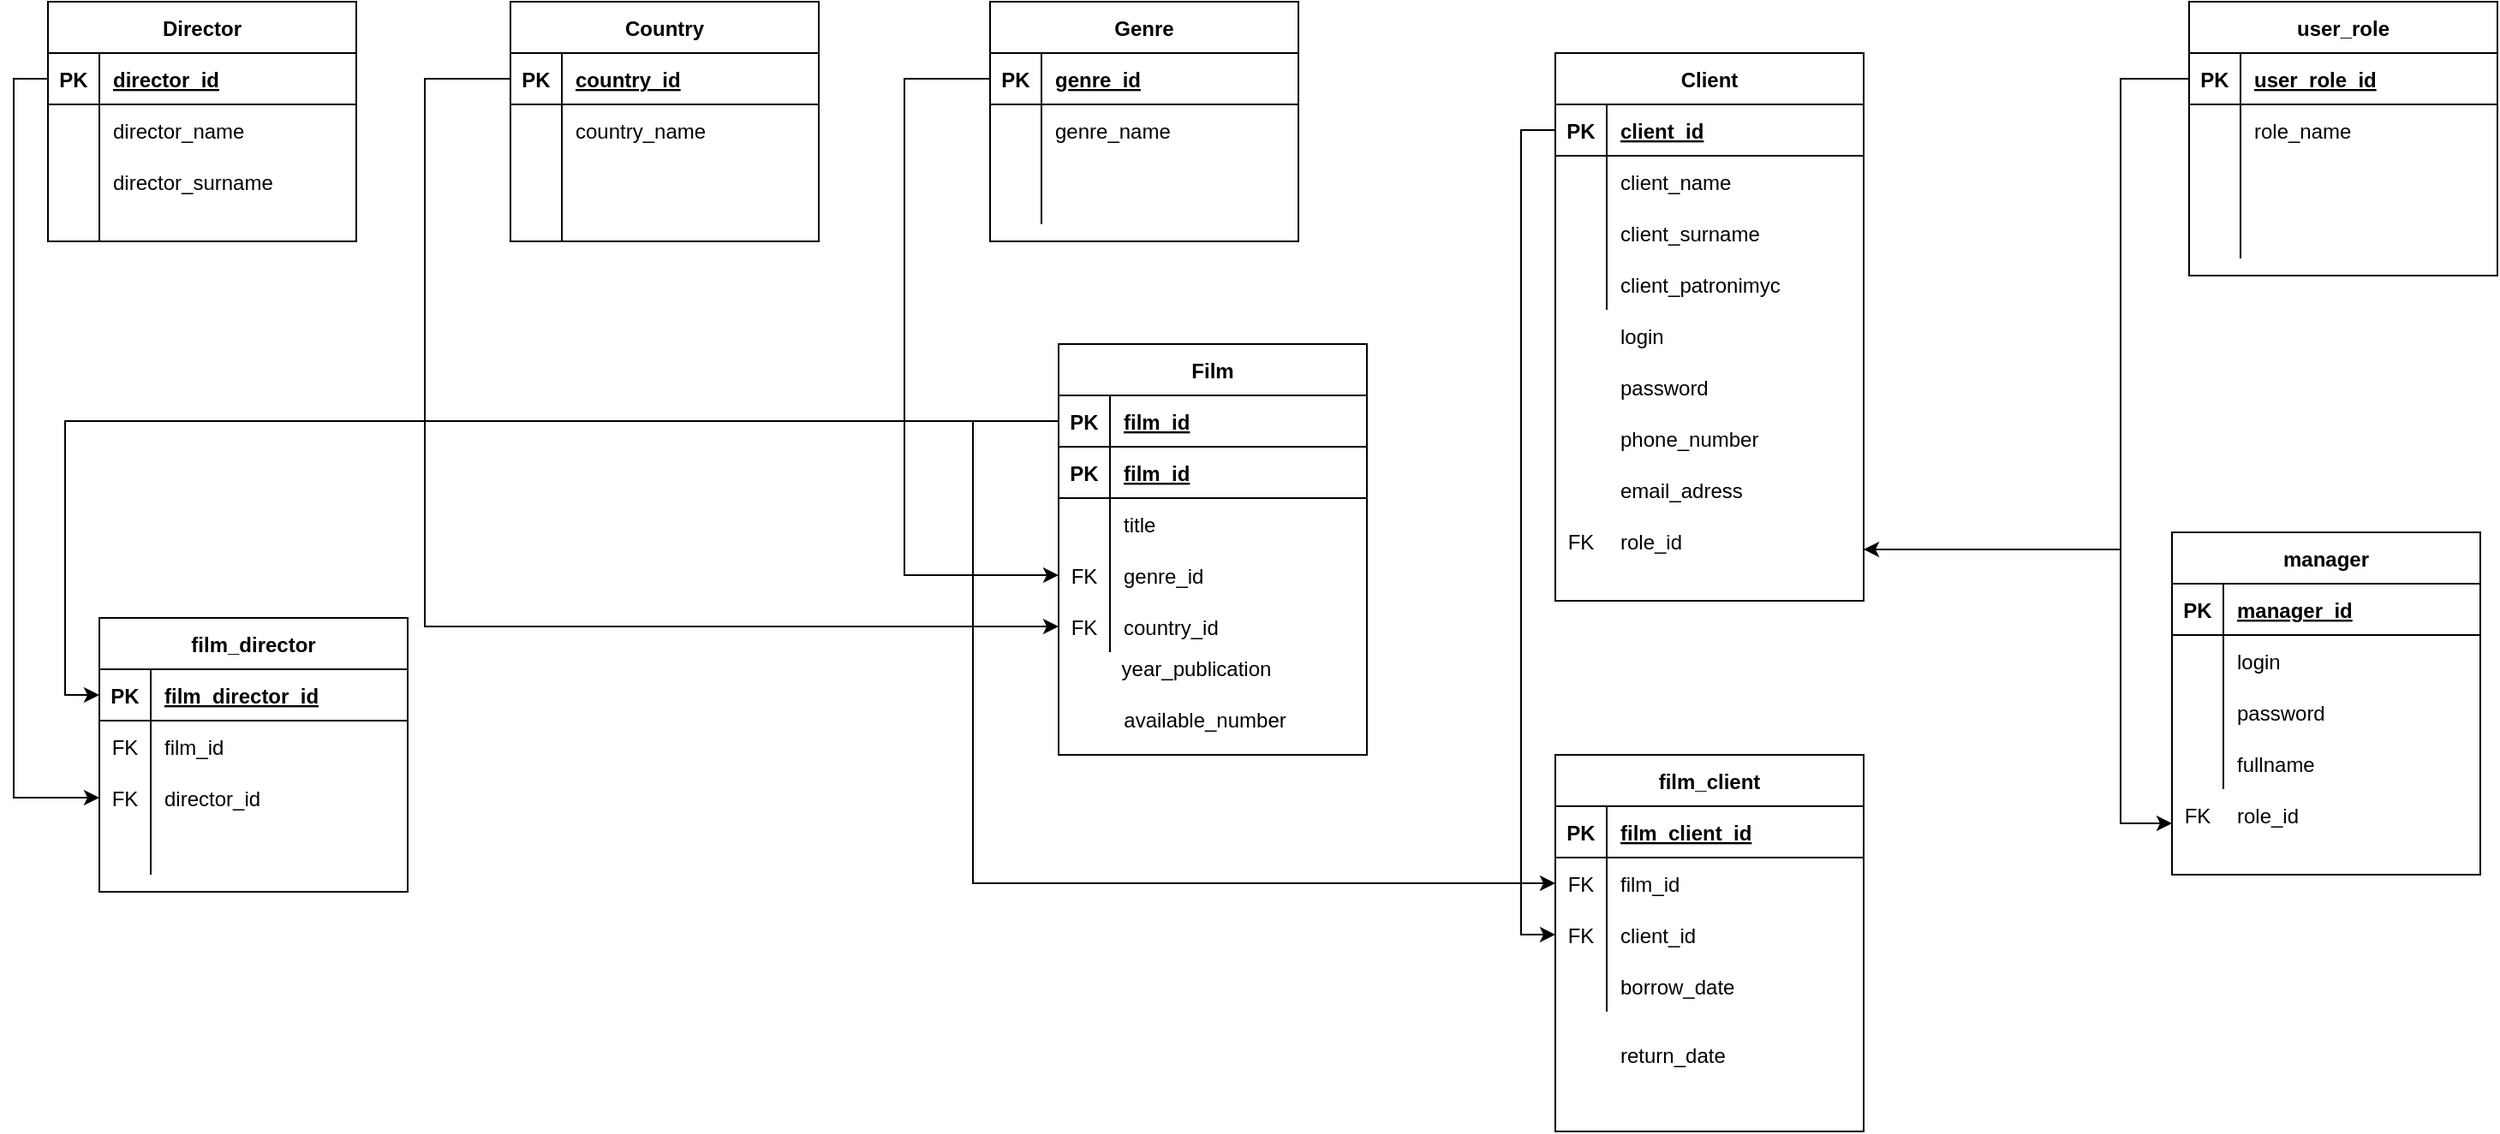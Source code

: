 <mxfile version="13.9.9" type="device"><diagram id="LqPPo90xM_ibcDOTQN4Y" name="Страница 1"><mxGraphModel dx="1483" dy="867" grid="1" gridSize="10" guides="1" tooltips="1" connect="1" arrows="1" fold="1" page="1" pageScale="1" pageWidth="827" pageHeight="1169" math="0" shadow="0"><root><mxCell id="0"/><mxCell id="1" parent="0"/><mxCell id="LAU0vcqtnev6waDTlTPv-1" value="Director" style="shape=table;startSize=30;container=1;collapsible=1;childLayout=tableLayout;fixedRows=1;rowLines=0;fontStyle=1;align=center;resizeLast=1;" parent="1" vertex="1"><mxGeometry x="40" y="40" width="180" height="140" as="geometry"/></mxCell><mxCell id="LAU0vcqtnev6waDTlTPv-2" value="" style="shape=partialRectangle;collapsible=0;dropTarget=0;pointerEvents=0;fillColor=none;top=0;left=0;bottom=1;right=0;points=[[0,0.5],[1,0.5]];portConstraint=eastwest;" parent="LAU0vcqtnev6waDTlTPv-1" vertex="1"><mxGeometry y="30" width="180" height="30" as="geometry"/></mxCell><mxCell id="LAU0vcqtnev6waDTlTPv-3" value="PK" style="shape=partialRectangle;connectable=0;fillColor=none;top=0;left=0;bottom=0;right=0;fontStyle=1;overflow=hidden;" parent="LAU0vcqtnev6waDTlTPv-2" vertex="1"><mxGeometry width="30" height="30" as="geometry"/></mxCell><mxCell id="LAU0vcqtnev6waDTlTPv-4" value="director_id" style="shape=partialRectangle;connectable=0;fillColor=none;top=0;left=0;bottom=0;right=0;align=left;spacingLeft=6;fontStyle=5;overflow=hidden;" parent="LAU0vcqtnev6waDTlTPv-2" vertex="1"><mxGeometry x="30" width="150" height="30" as="geometry"/></mxCell><mxCell id="LAU0vcqtnev6waDTlTPv-5" value="" style="shape=partialRectangle;collapsible=0;dropTarget=0;pointerEvents=0;fillColor=none;top=0;left=0;bottom=0;right=0;points=[[0,0.5],[1,0.5]];portConstraint=eastwest;" parent="LAU0vcqtnev6waDTlTPv-1" vertex="1"><mxGeometry y="60" width="180" height="30" as="geometry"/></mxCell><mxCell id="LAU0vcqtnev6waDTlTPv-6" value="" style="shape=partialRectangle;connectable=0;fillColor=none;top=0;left=0;bottom=0;right=0;editable=1;overflow=hidden;" parent="LAU0vcqtnev6waDTlTPv-5" vertex="1"><mxGeometry width="30" height="30" as="geometry"/></mxCell><mxCell id="LAU0vcqtnev6waDTlTPv-7" value="director_name" style="shape=partialRectangle;connectable=0;fillColor=none;top=0;left=0;bottom=0;right=0;align=left;spacingLeft=6;overflow=hidden;" parent="LAU0vcqtnev6waDTlTPv-5" vertex="1"><mxGeometry x="30" width="150" height="30" as="geometry"/></mxCell><mxCell id="LAU0vcqtnev6waDTlTPv-8" value="" style="shape=partialRectangle;collapsible=0;dropTarget=0;pointerEvents=0;fillColor=none;top=0;left=0;bottom=0;right=0;points=[[0,0.5],[1,0.5]];portConstraint=eastwest;" parent="LAU0vcqtnev6waDTlTPv-1" vertex="1"><mxGeometry y="90" width="180" height="30" as="geometry"/></mxCell><mxCell id="LAU0vcqtnev6waDTlTPv-9" value="" style="shape=partialRectangle;connectable=0;fillColor=none;top=0;left=0;bottom=0;right=0;editable=1;overflow=hidden;" parent="LAU0vcqtnev6waDTlTPv-8" vertex="1"><mxGeometry width="30" height="30" as="geometry"/></mxCell><mxCell id="LAU0vcqtnev6waDTlTPv-10" value="director_surname" style="shape=partialRectangle;connectable=0;fillColor=none;top=0;left=0;bottom=0;right=0;align=left;spacingLeft=6;overflow=hidden;" parent="LAU0vcqtnev6waDTlTPv-8" vertex="1"><mxGeometry x="30" width="150" height="30" as="geometry"/></mxCell><mxCell id="LAU0vcqtnev6waDTlTPv-11" value="" style="shape=partialRectangle;collapsible=0;dropTarget=0;pointerEvents=0;fillColor=none;top=0;left=0;bottom=0;right=0;points=[[0,0.5],[1,0.5]];portConstraint=eastwest;" parent="LAU0vcqtnev6waDTlTPv-1" vertex="1"><mxGeometry y="120" width="180" height="20" as="geometry"/></mxCell><mxCell id="LAU0vcqtnev6waDTlTPv-12" value="" style="shape=partialRectangle;connectable=0;fillColor=none;top=0;left=0;bottom=0;right=0;editable=1;overflow=hidden;" parent="LAU0vcqtnev6waDTlTPv-11" vertex="1"><mxGeometry width="30" height="20" as="geometry"/></mxCell><mxCell id="LAU0vcqtnev6waDTlTPv-13" value="" style="shape=partialRectangle;connectable=0;fillColor=none;top=0;left=0;bottom=0;right=0;align=left;spacingLeft=6;overflow=hidden;" parent="LAU0vcqtnev6waDTlTPv-11" vertex="1"><mxGeometry x="30" width="150" height="20" as="geometry"/></mxCell><mxCell id="LAU0vcqtnev6waDTlTPv-14" value="Country" style="shape=table;startSize=30;container=1;collapsible=1;childLayout=tableLayout;fixedRows=1;rowLines=0;fontStyle=1;align=center;resizeLast=1;" parent="1" vertex="1"><mxGeometry x="310" y="40" width="180" height="140" as="geometry"/></mxCell><mxCell id="LAU0vcqtnev6waDTlTPv-15" value="" style="shape=partialRectangle;collapsible=0;dropTarget=0;pointerEvents=0;fillColor=none;top=0;left=0;bottom=1;right=0;points=[[0,0.5],[1,0.5]];portConstraint=eastwest;" parent="LAU0vcqtnev6waDTlTPv-14" vertex="1"><mxGeometry y="30" width="180" height="30" as="geometry"/></mxCell><mxCell id="LAU0vcqtnev6waDTlTPv-16" value="PK" style="shape=partialRectangle;connectable=0;fillColor=none;top=0;left=0;bottom=0;right=0;fontStyle=1;overflow=hidden;" parent="LAU0vcqtnev6waDTlTPv-15" vertex="1"><mxGeometry width="30" height="30" as="geometry"/></mxCell><mxCell id="LAU0vcqtnev6waDTlTPv-17" value="country_id" style="shape=partialRectangle;connectable=0;fillColor=none;top=0;left=0;bottom=0;right=0;align=left;spacingLeft=6;fontStyle=5;overflow=hidden;" parent="LAU0vcqtnev6waDTlTPv-15" vertex="1"><mxGeometry x="30" width="150" height="30" as="geometry"/></mxCell><mxCell id="LAU0vcqtnev6waDTlTPv-18" value="" style="shape=partialRectangle;collapsible=0;dropTarget=0;pointerEvents=0;fillColor=none;top=0;left=0;bottom=0;right=0;points=[[0,0.5],[1,0.5]];portConstraint=eastwest;" parent="LAU0vcqtnev6waDTlTPv-14" vertex="1"><mxGeometry y="60" width="180" height="30" as="geometry"/></mxCell><mxCell id="LAU0vcqtnev6waDTlTPv-19" value="" style="shape=partialRectangle;connectable=0;fillColor=none;top=0;left=0;bottom=0;right=0;editable=1;overflow=hidden;" parent="LAU0vcqtnev6waDTlTPv-18" vertex="1"><mxGeometry width="30" height="30" as="geometry"/></mxCell><mxCell id="LAU0vcqtnev6waDTlTPv-20" value="country_name" style="shape=partialRectangle;connectable=0;fillColor=none;top=0;left=0;bottom=0;right=0;align=left;spacingLeft=6;overflow=hidden;" parent="LAU0vcqtnev6waDTlTPv-18" vertex="1"><mxGeometry x="30" width="150" height="30" as="geometry"/></mxCell><mxCell id="LAU0vcqtnev6waDTlTPv-21" value="" style="shape=partialRectangle;collapsible=0;dropTarget=0;pointerEvents=0;fillColor=none;top=0;left=0;bottom=0;right=0;points=[[0,0.5],[1,0.5]];portConstraint=eastwest;" parent="LAU0vcqtnev6waDTlTPv-14" vertex="1"><mxGeometry y="90" width="180" height="30" as="geometry"/></mxCell><mxCell id="LAU0vcqtnev6waDTlTPv-22" value="" style="shape=partialRectangle;connectable=0;fillColor=none;top=0;left=0;bottom=0;right=0;editable=1;overflow=hidden;" parent="LAU0vcqtnev6waDTlTPv-21" vertex="1"><mxGeometry width="30" height="30" as="geometry"/></mxCell><mxCell id="LAU0vcqtnev6waDTlTPv-23" value="" style="shape=partialRectangle;connectable=0;fillColor=none;top=0;left=0;bottom=0;right=0;align=left;spacingLeft=6;overflow=hidden;" parent="LAU0vcqtnev6waDTlTPv-21" vertex="1"><mxGeometry x="30" width="150" height="30" as="geometry"/></mxCell><mxCell id="LAU0vcqtnev6waDTlTPv-24" value="" style="shape=partialRectangle;collapsible=0;dropTarget=0;pointerEvents=0;fillColor=none;top=0;left=0;bottom=0;right=0;points=[[0,0.5],[1,0.5]];portConstraint=eastwest;" parent="LAU0vcqtnev6waDTlTPv-14" vertex="1"><mxGeometry y="120" width="180" height="20" as="geometry"/></mxCell><mxCell id="LAU0vcqtnev6waDTlTPv-25" value="" style="shape=partialRectangle;connectable=0;fillColor=none;top=0;left=0;bottom=0;right=0;editable=1;overflow=hidden;" parent="LAU0vcqtnev6waDTlTPv-24" vertex="1"><mxGeometry width="30" height="20" as="geometry"/></mxCell><mxCell id="LAU0vcqtnev6waDTlTPv-26" value="" style="shape=partialRectangle;connectable=0;fillColor=none;top=0;left=0;bottom=0;right=0;align=left;spacingLeft=6;overflow=hidden;" parent="LAU0vcqtnev6waDTlTPv-24" vertex="1"><mxGeometry x="30" width="150" height="20" as="geometry"/></mxCell><mxCell id="LAU0vcqtnev6waDTlTPv-27" value="Genre" style="shape=table;startSize=30;container=1;collapsible=1;childLayout=tableLayout;fixedRows=1;rowLines=0;fontStyle=1;align=center;resizeLast=1;" parent="1" vertex="1"><mxGeometry x="590" y="40" width="180" height="140" as="geometry"/></mxCell><mxCell id="LAU0vcqtnev6waDTlTPv-28" value="" style="shape=partialRectangle;collapsible=0;dropTarget=0;pointerEvents=0;fillColor=none;top=0;left=0;bottom=1;right=0;points=[[0,0.5],[1,0.5]];portConstraint=eastwest;" parent="LAU0vcqtnev6waDTlTPv-27" vertex="1"><mxGeometry y="30" width="180" height="30" as="geometry"/></mxCell><mxCell id="LAU0vcqtnev6waDTlTPv-29" value="PK" style="shape=partialRectangle;connectable=0;fillColor=none;top=0;left=0;bottom=0;right=0;fontStyle=1;overflow=hidden;" parent="LAU0vcqtnev6waDTlTPv-28" vertex="1"><mxGeometry width="30" height="30" as="geometry"/></mxCell><mxCell id="LAU0vcqtnev6waDTlTPv-30" value="genre_id" style="shape=partialRectangle;connectable=0;fillColor=none;top=0;left=0;bottom=0;right=0;align=left;spacingLeft=6;fontStyle=5;overflow=hidden;" parent="LAU0vcqtnev6waDTlTPv-28" vertex="1"><mxGeometry x="30" width="150" height="30" as="geometry"/></mxCell><mxCell id="LAU0vcqtnev6waDTlTPv-31" value="" style="shape=partialRectangle;collapsible=0;dropTarget=0;pointerEvents=0;fillColor=none;top=0;left=0;bottom=0;right=0;points=[[0,0.5],[1,0.5]];portConstraint=eastwest;" parent="LAU0vcqtnev6waDTlTPv-27" vertex="1"><mxGeometry y="60" width="180" height="30" as="geometry"/></mxCell><mxCell id="LAU0vcqtnev6waDTlTPv-32" value="" style="shape=partialRectangle;connectable=0;fillColor=none;top=0;left=0;bottom=0;right=0;editable=1;overflow=hidden;" parent="LAU0vcqtnev6waDTlTPv-31" vertex="1"><mxGeometry width="30" height="30" as="geometry"/></mxCell><mxCell id="LAU0vcqtnev6waDTlTPv-33" value="genre_name" style="shape=partialRectangle;connectable=0;fillColor=none;top=0;left=0;bottom=0;right=0;align=left;spacingLeft=6;overflow=hidden;" parent="LAU0vcqtnev6waDTlTPv-31" vertex="1"><mxGeometry x="30" width="150" height="30" as="geometry"/></mxCell><mxCell id="LAU0vcqtnev6waDTlTPv-34" value="" style="shape=partialRectangle;collapsible=0;dropTarget=0;pointerEvents=0;fillColor=none;top=0;left=0;bottom=0;right=0;points=[[0,0.5],[1,0.5]];portConstraint=eastwest;" parent="LAU0vcqtnev6waDTlTPv-27" vertex="1"><mxGeometry y="90" width="180" height="20" as="geometry"/></mxCell><mxCell id="LAU0vcqtnev6waDTlTPv-35" value="" style="shape=partialRectangle;connectable=0;fillColor=none;top=0;left=0;bottom=0;right=0;editable=1;overflow=hidden;" parent="LAU0vcqtnev6waDTlTPv-34" vertex="1"><mxGeometry width="30" height="20" as="geometry"/></mxCell><mxCell id="LAU0vcqtnev6waDTlTPv-36" value="" style="shape=partialRectangle;connectable=0;fillColor=none;top=0;left=0;bottom=0;right=0;align=left;spacingLeft=6;overflow=hidden;" parent="LAU0vcqtnev6waDTlTPv-34" vertex="1"><mxGeometry x="30" width="150" height="20" as="geometry"/></mxCell><mxCell id="LAU0vcqtnev6waDTlTPv-37" value="" style="shape=partialRectangle;collapsible=0;dropTarget=0;pointerEvents=0;fillColor=none;top=0;left=0;bottom=0;right=0;points=[[0,0.5],[1,0.5]];portConstraint=eastwest;" parent="LAU0vcqtnev6waDTlTPv-27" vertex="1"><mxGeometry y="110" width="180" height="20" as="geometry"/></mxCell><mxCell id="LAU0vcqtnev6waDTlTPv-38" value="" style="shape=partialRectangle;connectable=0;fillColor=none;top=0;left=0;bottom=0;right=0;editable=1;overflow=hidden;" parent="LAU0vcqtnev6waDTlTPv-37" vertex="1"><mxGeometry width="30" height="20" as="geometry"/></mxCell><mxCell id="LAU0vcqtnev6waDTlTPv-39" value="" style="shape=partialRectangle;connectable=0;fillColor=none;top=0;left=0;bottom=0;right=0;align=left;spacingLeft=6;overflow=hidden;" parent="LAU0vcqtnev6waDTlTPv-37" vertex="1"><mxGeometry x="30" width="150" height="20" as="geometry"/></mxCell><mxCell id="LAU0vcqtnev6waDTlTPv-41" value="Film" style="shape=table;startSize=30;container=1;collapsible=1;childLayout=tableLayout;fixedRows=1;rowLines=0;fontStyle=1;align=center;resizeLast=1;" parent="1" vertex="1"><mxGeometry x="630" y="240" width="180" height="240" as="geometry"/></mxCell><mxCell id="LAU0vcqtnev6waDTlTPv-42" value="" style="shape=partialRectangle;collapsible=0;dropTarget=0;pointerEvents=0;fillColor=none;top=0;left=0;bottom=1;right=0;points=[[0,0.5],[1,0.5]];portConstraint=eastwest;" parent="LAU0vcqtnev6waDTlTPv-41" vertex="1"><mxGeometry y="30" width="180" height="30" as="geometry"/></mxCell><mxCell id="LAU0vcqtnev6waDTlTPv-43" value="PK" style="shape=partialRectangle;connectable=0;fillColor=none;top=0;left=0;bottom=0;right=0;fontStyle=1;overflow=hidden;" parent="LAU0vcqtnev6waDTlTPv-42" vertex="1"><mxGeometry width="30" height="30" as="geometry"/></mxCell><mxCell id="LAU0vcqtnev6waDTlTPv-44" value="film_id" style="shape=partialRectangle;connectable=0;fillColor=none;top=0;left=0;bottom=0;right=0;align=left;spacingLeft=6;fontStyle=5;overflow=hidden;" parent="LAU0vcqtnev6waDTlTPv-42" vertex="1"><mxGeometry x="30" width="150" height="30" as="geometry"/></mxCell><mxCell id="LAU0vcqtnev6waDTlTPv-58" value="" style="shape=partialRectangle;collapsible=0;dropTarget=0;pointerEvents=0;fillColor=none;top=0;left=0;bottom=1;right=0;points=[[0,0.5],[1,0.5]];portConstraint=eastwest;" parent="LAU0vcqtnev6waDTlTPv-41" vertex="1"><mxGeometry y="60" width="180" height="30" as="geometry"/></mxCell><mxCell id="LAU0vcqtnev6waDTlTPv-59" value="PK" style="shape=partialRectangle;connectable=0;fillColor=none;top=0;left=0;bottom=0;right=0;fontStyle=1;overflow=hidden;" parent="LAU0vcqtnev6waDTlTPv-58" vertex="1"><mxGeometry width="30" height="30" as="geometry"/></mxCell><mxCell id="LAU0vcqtnev6waDTlTPv-60" value="film_id" style="shape=partialRectangle;connectable=0;fillColor=none;top=0;left=0;bottom=0;right=0;align=left;spacingLeft=6;fontStyle=5;overflow=hidden;" parent="LAU0vcqtnev6waDTlTPv-58" vertex="1"><mxGeometry x="30" width="150" height="30" as="geometry"/></mxCell><mxCell id="LAU0vcqtnev6waDTlTPv-45" value="" style="shape=partialRectangle;collapsible=0;dropTarget=0;pointerEvents=0;fillColor=none;top=0;left=0;bottom=0;right=0;points=[[0,0.5],[1,0.5]];portConstraint=eastwest;" parent="LAU0vcqtnev6waDTlTPv-41" vertex="1"><mxGeometry y="90" width="180" height="30" as="geometry"/></mxCell><mxCell id="LAU0vcqtnev6waDTlTPv-46" value="" style="shape=partialRectangle;connectable=0;fillColor=none;top=0;left=0;bottom=0;right=0;editable=1;overflow=hidden;" parent="LAU0vcqtnev6waDTlTPv-45" vertex="1"><mxGeometry width="30" height="30" as="geometry"/></mxCell><mxCell id="LAU0vcqtnev6waDTlTPv-47" value="title" style="shape=partialRectangle;connectable=0;fillColor=none;top=0;left=0;bottom=0;right=0;align=left;spacingLeft=6;overflow=hidden;" parent="LAU0vcqtnev6waDTlTPv-45" vertex="1"><mxGeometry x="30" width="150" height="30" as="geometry"/></mxCell><mxCell id="LAU0vcqtnev6waDTlTPv-48" value="" style="shape=partialRectangle;collapsible=0;dropTarget=0;pointerEvents=0;fillColor=none;top=0;left=0;bottom=0;right=0;points=[[0,0.5],[1,0.5]];portConstraint=eastwest;" parent="LAU0vcqtnev6waDTlTPv-41" vertex="1"><mxGeometry y="120" width="180" height="30" as="geometry"/></mxCell><mxCell id="LAU0vcqtnev6waDTlTPv-49" value="FK" style="shape=partialRectangle;connectable=0;fillColor=none;top=0;left=0;bottom=0;right=0;editable=1;overflow=hidden;" parent="LAU0vcqtnev6waDTlTPv-48" vertex="1"><mxGeometry width="30" height="30" as="geometry"/></mxCell><mxCell id="LAU0vcqtnev6waDTlTPv-50" value="genre_id" style="shape=partialRectangle;connectable=0;fillColor=none;top=0;left=0;bottom=0;right=0;align=left;spacingLeft=6;overflow=hidden;" parent="LAU0vcqtnev6waDTlTPv-48" vertex="1"><mxGeometry x="30" width="150" height="30" as="geometry"/></mxCell><mxCell id="LAU0vcqtnev6waDTlTPv-51" value="" style="shape=partialRectangle;collapsible=0;dropTarget=0;pointerEvents=0;fillColor=none;top=0;left=0;bottom=0;right=0;points=[[0,0.5],[1,0.5]];portConstraint=eastwest;" parent="LAU0vcqtnev6waDTlTPv-41" vertex="1"><mxGeometry y="150" width="180" height="30" as="geometry"/></mxCell><mxCell id="LAU0vcqtnev6waDTlTPv-52" value="FK" style="shape=partialRectangle;connectable=0;fillColor=none;top=0;left=0;bottom=0;right=0;editable=1;overflow=hidden;" parent="LAU0vcqtnev6waDTlTPv-51" vertex="1"><mxGeometry width="30" height="30" as="geometry"/></mxCell><mxCell id="LAU0vcqtnev6waDTlTPv-53" value="country_id" style="shape=partialRectangle;connectable=0;fillColor=none;top=0;left=0;bottom=0;right=0;align=left;spacingLeft=6;overflow=hidden;" parent="LAU0vcqtnev6waDTlTPv-51" vertex="1"><mxGeometry x="30" width="150" height="30" as="geometry"/></mxCell><mxCell id="LAU0vcqtnev6waDTlTPv-54" value="year_publication" style="text;html=1;align=center;verticalAlign=middle;resizable=0;points=[];autosize=1;" parent="1" vertex="1"><mxGeometry x="660" y="420" width="100" height="20" as="geometry"/></mxCell><mxCell id="LAU0vcqtnev6waDTlTPv-55" value="available_number" style="text;html=1;align=center;verticalAlign=middle;resizable=0;points=[];autosize=1;" parent="1" vertex="1"><mxGeometry x="660" y="450" width="110" height="20" as="geometry"/></mxCell><mxCell id="LAU0vcqtnev6waDTlTPv-56" style="edgeStyle=orthogonalEdgeStyle;rounded=0;orthogonalLoop=1;jettySize=auto;html=1;entryX=0;entryY=0.5;entryDx=0;entryDy=0;exitX=0;exitY=0.5;exitDx=0;exitDy=0;" parent="1" source="LAU0vcqtnev6waDTlTPv-15" target="LAU0vcqtnev6waDTlTPv-51" edge="1"><mxGeometry relative="1" as="geometry"><Array as="points"><mxPoint x="260" y="85"/><mxPoint x="260" y="405"/></Array></mxGeometry></mxCell><mxCell id="LAU0vcqtnev6waDTlTPv-57" style="edgeStyle=orthogonalEdgeStyle;rounded=0;orthogonalLoop=1;jettySize=auto;html=1;entryX=0;entryY=0.5;entryDx=0;entryDy=0;" parent="1" source="LAU0vcqtnev6waDTlTPv-28" target="LAU0vcqtnev6waDTlTPv-48" edge="1"><mxGeometry relative="1" as="geometry"><Array as="points"><mxPoint x="540" y="85"/><mxPoint x="540" y="375"/></Array></mxGeometry></mxCell><mxCell id="LAU0vcqtnev6waDTlTPv-61" value="film_director" style="shape=table;startSize=30;container=1;collapsible=1;childLayout=tableLayout;fixedRows=1;rowLines=0;fontStyle=1;align=center;resizeLast=1;" parent="1" vertex="1"><mxGeometry x="70" y="400" width="180" height="160" as="geometry"/></mxCell><mxCell id="LAU0vcqtnev6waDTlTPv-62" value="" style="shape=partialRectangle;collapsible=0;dropTarget=0;pointerEvents=0;fillColor=none;top=0;left=0;bottom=1;right=0;points=[[0,0.5],[1,0.5]];portConstraint=eastwest;" parent="LAU0vcqtnev6waDTlTPv-61" vertex="1"><mxGeometry y="30" width="180" height="30" as="geometry"/></mxCell><mxCell id="LAU0vcqtnev6waDTlTPv-63" value="PK" style="shape=partialRectangle;connectable=0;fillColor=none;top=0;left=0;bottom=0;right=0;fontStyle=1;overflow=hidden;" parent="LAU0vcqtnev6waDTlTPv-62" vertex="1"><mxGeometry width="30" height="30" as="geometry"/></mxCell><mxCell id="LAU0vcqtnev6waDTlTPv-64" value="film_director_id" style="shape=partialRectangle;connectable=0;fillColor=none;top=0;left=0;bottom=0;right=0;align=left;spacingLeft=6;fontStyle=5;overflow=hidden;" parent="LAU0vcqtnev6waDTlTPv-62" vertex="1"><mxGeometry x="30" width="150" height="30" as="geometry"/></mxCell><mxCell id="LAU0vcqtnev6waDTlTPv-65" value="" style="shape=partialRectangle;collapsible=0;dropTarget=0;pointerEvents=0;fillColor=none;top=0;left=0;bottom=0;right=0;points=[[0,0.5],[1,0.5]];portConstraint=eastwest;" parent="LAU0vcqtnev6waDTlTPv-61" vertex="1"><mxGeometry y="60" width="180" height="30" as="geometry"/></mxCell><mxCell id="LAU0vcqtnev6waDTlTPv-66" value="FK" style="shape=partialRectangle;connectable=0;fillColor=none;top=0;left=0;bottom=0;right=0;editable=1;overflow=hidden;" parent="LAU0vcqtnev6waDTlTPv-65" vertex="1"><mxGeometry width="30" height="30" as="geometry"/></mxCell><mxCell id="LAU0vcqtnev6waDTlTPv-67" value="film_id" style="shape=partialRectangle;connectable=0;fillColor=none;top=0;left=0;bottom=0;right=0;align=left;spacingLeft=6;overflow=hidden;" parent="LAU0vcqtnev6waDTlTPv-65" vertex="1"><mxGeometry x="30" width="150" height="30" as="geometry"/></mxCell><mxCell id="LAU0vcqtnev6waDTlTPv-68" value="" style="shape=partialRectangle;collapsible=0;dropTarget=0;pointerEvents=0;fillColor=none;top=0;left=0;bottom=0;right=0;points=[[0,0.5],[1,0.5]];portConstraint=eastwest;" parent="LAU0vcqtnev6waDTlTPv-61" vertex="1"><mxGeometry y="90" width="180" height="30" as="geometry"/></mxCell><mxCell id="LAU0vcqtnev6waDTlTPv-69" value="FK" style="shape=partialRectangle;connectable=0;fillColor=none;top=0;left=0;bottom=0;right=0;editable=1;overflow=hidden;" parent="LAU0vcqtnev6waDTlTPv-68" vertex="1"><mxGeometry width="30" height="30" as="geometry"/></mxCell><mxCell id="LAU0vcqtnev6waDTlTPv-70" value="director_id" style="shape=partialRectangle;connectable=0;fillColor=none;top=0;left=0;bottom=0;right=0;align=left;spacingLeft=6;overflow=hidden;" parent="LAU0vcqtnev6waDTlTPv-68" vertex="1"><mxGeometry x="30" width="150" height="30" as="geometry"/></mxCell><mxCell id="LAU0vcqtnev6waDTlTPv-71" value="" style="shape=partialRectangle;collapsible=0;dropTarget=0;pointerEvents=0;fillColor=none;top=0;left=0;bottom=0;right=0;points=[[0,0.5],[1,0.5]];portConstraint=eastwest;" parent="LAU0vcqtnev6waDTlTPv-61" vertex="1"><mxGeometry y="120" width="180" height="30" as="geometry"/></mxCell><mxCell id="LAU0vcqtnev6waDTlTPv-72" value="" style="shape=partialRectangle;connectable=0;fillColor=none;top=0;left=0;bottom=0;right=0;editable=1;overflow=hidden;" parent="LAU0vcqtnev6waDTlTPv-71" vertex="1"><mxGeometry width="30" height="30" as="geometry"/></mxCell><mxCell id="LAU0vcqtnev6waDTlTPv-73" value="" style="shape=partialRectangle;connectable=0;fillColor=none;top=0;left=0;bottom=0;right=0;align=left;spacingLeft=6;overflow=hidden;" parent="LAU0vcqtnev6waDTlTPv-71" vertex="1"><mxGeometry x="30" width="150" height="30" as="geometry"/></mxCell><mxCell id="LAU0vcqtnev6waDTlTPv-74" style="edgeStyle=orthogonalEdgeStyle;rounded=0;orthogonalLoop=1;jettySize=auto;html=1;entryX=0;entryY=0.5;entryDx=0;entryDy=0;" parent="1" source="LAU0vcqtnev6waDTlTPv-2" target="LAU0vcqtnev6waDTlTPv-68" edge="1"><mxGeometry relative="1" as="geometry"><mxPoint x="40" y="500" as="targetPoint"/><Array as="points"><mxPoint x="20" y="85"/><mxPoint x="20" y="505"/></Array></mxGeometry></mxCell><mxCell id="LAU0vcqtnev6waDTlTPv-75" style="edgeStyle=orthogonalEdgeStyle;rounded=0;orthogonalLoop=1;jettySize=auto;html=1;entryX=0;entryY=0.5;entryDx=0;entryDy=0;" parent="1" source="LAU0vcqtnev6waDTlTPv-42" target="LAU0vcqtnev6waDTlTPv-62" edge="1"><mxGeometry relative="1" as="geometry"/></mxCell><mxCell id="LAU0vcqtnev6waDTlTPv-76" value="Client" style="shape=table;startSize=30;container=1;collapsible=1;childLayout=tableLayout;fixedRows=1;rowLines=0;fontStyle=1;align=center;resizeLast=1;" parent="1" vertex="1"><mxGeometry x="920" y="70" width="180" height="320" as="geometry"/></mxCell><mxCell id="LAU0vcqtnev6waDTlTPv-77" value="" style="shape=partialRectangle;collapsible=0;dropTarget=0;pointerEvents=0;fillColor=none;top=0;left=0;bottom=1;right=0;points=[[0,0.5],[1,0.5]];portConstraint=eastwest;" parent="LAU0vcqtnev6waDTlTPv-76" vertex="1"><mxGeometry y="30" width="180" height="30" as="geometry"/></mxCell><mxCell id="LAU0vcqtnev6waDTlTPv-78" value="PK" style="shape=partialRectangle;connectable=0;fillColor=none;top=0;left=0;bottom=0;right=0;fontStyle=1;overflow=hidden;" parent="LAU0vcqtnev6waDTlTPv-77" vertex="1"><mxGeometry width="30" height="30" as="geometry"/></mxCell><mxCell id="LAU0vcqtnev6waDTlTPv-79" value="client_id" style="shape=partialRectangle;connectable=0;fillColor=none;top=0;left=0;bottom=0;right=0;align=left;spacingLeft=6;fontStyle=5;overflow=hidden;" parent="LAU0vcqtnev6waDTlTPv-77" vertex="1"><mxGeometry x="30" width="150" height="30" as="geometry"/></mxCell><mxCell id="LAU0vcqtnev6waDTlTPv-80" value="" style="shape=partialRectangle;collapsible=0;dropTarget=0;pointerEvents=0;fillColor=none;top=0;left=0;bottom=0;right=0;points=[[0,0.5],[1,0.5]];portConstraint=eastwest;" parent="LAU0vcqtnev6waDTlTPv-76" vertex="1"><mxGeometry y="60" width="180" height="30" as="geometry"/></mxCell><mxCell id="LAU0vcqtnev6waDTlTPv-81" value="" style="shape=partialRectangle;connectable=0;fillColor=none;top=0;left=0;bottom=0;right=0;editable=1;overflow=hidden;" parent="LAU0vcqtnev6waDTlTPv-80" vertex="1"><mxGeometry width="30" height="30" as="geometry"/></mxCell><mxCell id="LAU0vcqtnev6waDTlTPv-82" value="client_name" style="shape=partialRectangle;connectable=0;fillColor=none;top=0;left=0;bottom=0;right=0;align=left;spacingLeft=6;overflow=hidden;" parent="LAU0vcqtnev6waDTlTPv-80" vertex="1"><mxGeometry x="30" width="150" height="30" as="geometry"/></mxCell><mxCell id="LAU0vcqtnev6waDTlTPv-83" value="" style="shape=partialRectangle;collapsible=0;dropTarget=0;pointerEvents=0;fillColor=none;top=0;left=0;bottom=0;right=0;points=[[0,0.5],[1,0.5]];portConstraint=eastwest;" parent="LAU0vcqtnev6waDTlTPv-76" vertex="1"><mxGeometry y="90" width="180" height="30" as="geometry"/></mxCell><mxCell id="LAU0vcqtnev6waDTlTPv-84" value="" style="shape=partialRectangle;connectable=0;fillColor=none;top=0;left=0;bottom=0;right=0;editable=1;overflow=hidden;" parent="LAU0vcqtnev6waDTlTPv-83" vertex="1"><mxGeometry width="30" height="30" as="geometry"/></mxCell><mxCell id="LAU0vcqtnev6waDTlTPv-85" value="client_surname" style="shape=partialRectangle;connectable=0;fillColor=none;top=0;left=0;bottom=0;right=0;align=left;spacingLeft=6;overflow=hidden;" parent="LAU0vcqtnev6waDTlTPv-83" vertex="1"><mxGeometry x="30" width="150" height="30" as="geometry"/></mxCell><mxCell id="LAU0vcqtnev6waDTlTPv-86" value="" style="shape=partialRectangle;collapsible=0;dropTarget=0;pointerEvents=0;fillColor=none;top=0;left=0;bottom=0;right=0;points=[[0,0.5],[1,0.5]];portConstraint=eastwest;" parent="LAU0vcqtnev6waDTlTPv-76" vertex="1"><mxGeometry y="120" width="180" height="30" as="geometry"/></mxCell><mxCell id="LAU0vcqtnev6waDTlTPv-87" value="" style="shape=partialRectangle;connectable=0;fillColor=none;top=0;left=0;bottom=0;right=0;editable=1;overflow=hidden;" parent="LAU0vcqtnev6waDTlTPv-86" vertex="1"><mxGeometry width="30" height="30" as="geometry"/></mxCell><mxCell id="LAU0vcqtnev6waDTlTPv-88" value="client_patronimyc" style="shape=partialRectangle;connectable=0;fillColor=none;top=0;left=0;bottom=0;right=0;align=left;spacingLeft=6;overflow=hidden;" parent="LAU0vcqtnev6waDTlTPv-86" vertex="1"><mxGeometry x="30" width="150" height="30" as="geometry"/></mxCell><mxCell id="LAU0vcqtnev6waDTlTPv-89" value="" style="shape=partialRectangle;connectable=0;fillColor=none;top=0;left=0;bottom=0;right=0;editable=1;overflow=hidden;" parent="1" vertex="1"><mxGeometry x="920" y="280" width="30" height="30" as="geometry"/></mxCell><mxCell id="LAU0vcqtnev6waDTlTPv-90" value="phone_number" style="shape=partialRectangle;connectable=0;fillColor=none;top=0;left=0;bottom=0;right=0;align=left;spacingLeft=6;overflow=hidden;" parent="1" vertex="1"><mxGeometry x="950" y="280" width="150" height="30" as="geometry"/></mxCell><mxCell id="LAU0vcqtnev6waDTlTPv-91" value="" style="shape=partialRectangle;connectable=0;fillColor=none;top=0;left=0;bottom=0;right=0;editable=1;overflow=hidden;" parent="1" vertex="1"><mxGeometry x="920" y="310" width="30" height="30" as="geometry"/></mxCell><mxCell id="LAU0vcqtnev6waDTlTPv-92" value="email_adress" style="shape=partialRectangle;connectable=0;fillColor=none;top=0;left=0;bottom=0;right=0;align=left;spacingLeft=6;overflow=hidden;" parent="1" vertex="1"><mxGeometry x="950" y="310" width="150" height="30" as="geometry"/></mxCell><mxCell id="LAU0vcqtnev6waDTlTPv-94" value="" style="shape=partialRectangle;connectable=0;fillColor=none;top=0;left=0;bottom=0;right=0;editable=1;overflow=hidden;" parent="1" vertex="1"><mxGeometry x="920" y="220" width="30" height="30" as="geometry"/></mxCell><mxCell id="LAU0vcqtnev6waDTlTPv-95" value="login" style="shape=partialRectangle;connectable=0;fillColor=none;top=0;left=0;bottom=0;right=0;align=left;spacingLeft=6;overflow=hidden;" parent="1" vertex="1"><mxGeometry x="950" y="220" width="150" height="30" as="geometry"/></mxCell><mxCell id="LAU0vcqtnev6waDTlTPv-96" value="" style="shape=partialRectangle;connectable=0;fillColor=none;top=0;left=0;bottom=0;right=0;editable=1;overflow=hidden;" parent="1" vertex="1"><mxGeometry x="920" y="250" width="30" height="30" as="geometry"/></mxCell><mxCell id="LAU0vcqtnev6waDTlTPv-97" value="password" style="shape=partialRectangle;connectable=0;fillColor=none;top=0;left=0;bottom=0;right=0;align=left;spacingLeft=6;overflow=hidden;" parent="1" vertex="1"><mxGeometry x="950" y="250" width="150" height="30" as="geometry"/></mxCell><mxCell id="LAU0vcqtnev6waDTlTPv-98" value="film_client" style="shape=table;startSize=30;container=1;collapsible=1;childLayout=tableLayout;fixedRows=1;rowLines=0;fontStyle=1;align=center;resizeLast=1;" parent="1" vertex="1"><mxGeometry x="920" y="480" width="180" height="220" as="geometry"/></mxCell><mxCell id="LAU0vcqtnev6waDTlTPv-99" value="" style="shape=partialRectangle;collapsible=0;dropTarget=0;pointerEvents=0;fillColor=none;top=0;left=0;bottom=1;right=0;points=[[0,0.5],[1,0.5]];portConstraint=eastwest;" parent="LAU0vcqtnev6waDTlTPv-98" vertex="1"><mxGeometry y="30" width="180" height="30" as="geometry"/></mxCell><mxCell id="LAU0vcqtnev6waDTlTPv-100" value="PK" style="shape=partialRectangle;connectable=0;fillColor=none;top=0;left=0;bottom=0;right=0;fontStyle=1;overflow=hidden;" parent="LAU0vcqtnev6waDTlTPv-99" vertex="1"><mxGeometry width="30" height="30" as="geometry"/></mxCell><mxCell id="LAU0vcqtnev6waDTlTPv-101" value="film_client_id" style="shape=partialRectangle;connectable=0;fillColor=none;top=0;left=0;bottom=0;right=0;align=left;spacingLeft=6;fontStyle=5;overflow=hidden;" parent="LAU0vcqtnev6waDTlTPv-99" vertex="1"><mxGeometry x="30" width="150" height="30" as="geometry"/></mxCell><mxCell id="LAU0vcqtnev6waDTlTPv-102" value="" style="shape=partialRectangle;collapsible=0;dropTarget=0;pointerEvents=0;fillColor=none;top=0;left=0;bottom=0;right=0;points=[[0,0.5],[1,0.5]];portConstraint=eastwest;" parent="LAU0vcqtnev6waDTlTPv-98" vertex="1"><mxGeometry y="60" width="180" height="30" as="geometry"/></mxCell><mxCell id="LAU0vcqtnev6waDTlTPv-103" value="FK" style="shape=partialRectangle;connectable=0;fillColor=none;top=0;left=0;bottom=0;right=0;editable=1;overflow=hidden;" parent="LAU0vcqtnev6waDTlTPv-102" vertex="1"><mxGeometry width="30" height="30" as="geometry"/></mxCell><mxCell id="LAU0vcqtnev6waDTlTPv-104" value="film_id" style="shape=partialRectangle;connectable=0;fillColor=none;top=0;left=0;bottom=0;right=0;align=left;spacingLeft=6;overflow=hidden;" parent="LAU0vcqtnev6waDTlTPv-102" vertex="1"><mxGeometry x="30" width="150" height="30" as="geometry"/></mxCell><mxCell id="LAU0vcqtnev6waDTlTPv-105" value="" style="shape=partialRectangle;collapsible=0;dropTarget=0;pointerEvents=0;fillColor=none;top=0;left=0;bottom=0;right=0;points=[[0,0.5],[1,0.5]];portConstraint=eastwest;" parent="LAU0vcqtnev6waDTlTPv-98" vertex="1"><mxGeometry y="90" width="180" height="30" as="geometry"/></mxCell><mxCell id="LAU0vcqtnev6waDTlTPv-106" value="FK" style="shape=partialRectangle;connectable=0;fillColor=none;top=0;left=0;bottom=0;right=0;editable=1;overflow=hidden;" parent="LAU0vcqtnev6waDTlTPv-105" vertex="1"><mxGeometry width="30" height="30" as="geometry"/></mxCell><mxCell id="LAU0vcqtnev6waDTlTPv-107" value="client_id" style="shape=partialRectangle;connectable=0;fillColor=none;top=0;left=0;bottom=0;right=0;align=left;spacingLeft=6;overflow=hidden;" parent="LAU0vcqtnev6waDTlTPv-105" vertex="1"><mxGeometry x="30" width="150" height="30" as="geometry"/></mxCell><mxCell id="LAU0vcqtnev6waDTlTPv-108" value="" style="shape=partialRectangle;collapsible=0;dropTarget=0;pointerEvents=0;fillColor=none;top=0;left=0;bottom=0;right=0;points=[[0,0.5],[1,0.5]];portConstraint=eastwest;" parent="LAU0vcqtnev6waDTlTPv-98" vertex="1"><mxGeometry y="120" width="180" height="30" as="geometry"/></mxCell><mxCell id="LAU0vcqtnev6waDTlTPv-109" value="" style="shape=partialRectangle;connectable=0;fillColor=none;top=0;left=0;bottom=0;right=0;editable=1;overflow=hidden;" parent="LAU0vcqtnev6waDTlTPv-108" vertex="1"><mxGeometry width="30" height="30" as="geometry"/></mxCell><mxCell id="LAU0vcqtnev6waDTlTPv-110" value="borrow_date" style="shape=partialRectangle;connectable=0;fillColor=none;top=0;left=0;bottom=0;right=0;align=left;spacingLeft=6;overflow=hidden;" parent="LAU0vcqtnev6waDTlTPv-108" vertex="1"><mxGeometry x="30" width="150" height="30" as="geometry"/></mxCell><mxCell id="LAU0vcqtnev6waDTlTPv-111" value="" style="shape=partialRectangle;connectable=0;fillColor=none;top=0;left=0;bottom=0;right=0;editable=1;overflow=hidden;" parent="1" vertex="1"><mxGeometry x="920" y="640" width="30" height="30" as="geometry"/></mxCell><mxCell id="LAU0vcqtnev6waDTlTPv-112" value="return_date" style="shape=partialRectangle;connectable=0;fillColor=none;top=0;left=0;bottom=0;right=0;align=left;spacingLeft=6;overflow=hidden;" parent="1" vertex="1"><mxGeometry x="950" y="640" width="150" height="30" as="geometry"/></mxCell><mxCell id="LAU0vcqtnev6waDTlTPv-113" style="edgeStyle=orthogonalEdgeStyle;rounded=0;orthogonalLoop=1;jettySize=auto;html=1;entryX=0;entryY=0.5;entryDx=0;entryDy=0;" parent="1" source="LAU0vcqtnev6waDTlTPv-77" target="LAU0vcqtnev6waDTlTPv-105" edge="1"><mxGeometry relative="1" as="geometry"/></mxCell><mxCell id="LAU0vcqtnev6waDTlTPv-114" style="edgeStyle=orthogonalEdgeStyle;rounded=0;orthogonalLoop=1;jettySize=auto;html=1;entryX=0;entryY=0.5;entryDx=0;entryDy=0;" parent="1" source="LAU0vcqtnev6waDTlTPv-42" target="LAU0vcqtnev6waDTlTPv-102" edge="1"><mxGeometry relative="1" as="geometry"><Array as="points"><mxPoint x="580" y="285"/><mxPoint x="580" y="555"/></Array></mxGeometry></mxCell><mxCell id="dQ_W84Y_RPorx50Jk3FL-1" value="manager" style="shape=table;startSize=30;container=1;collapsible=1;childLayout=tableLayout;fixedRows=1;rowLines=0;fontStyle=1;align=center;resizeLast=1;" parent="1" vertex="1"><mxGeometry x="1280" y="350" width="180" height="200" as="geometry"/></mxCell><mxCell id="dQ_W84Y_RPorx50Jk3FL-2" value="" style="shape=partialRectangle;collapsible=0;dropTarget=0;pointerEvents=0;fillColor=none;top=0;left=0;bottom=1;right=0;points=[[0,0.5],[1,0.5]];portConstraint=eastwest;" parent="dQ_W84Y_RPorx50Jk3FL-1" vertex="1"><mxGeometry y="30" width="180" height="30" as="geometry"/></mxCell><mxCell id="dQ_W84Y_RPorx50Jk3FL-3" value="PK" style="shape=partialRectangle;connectable=0;fillColor=none;top=0;left=0;bottom=0;right=0;fontStyle=1;overflow=hidden;" parent="dQ_W84Y_RPorx50Jk3FL-2" vertex="1"><mxGeometry width="30" height="30" as="geometry"/></mxCell><mxCell id="dQ_W84Y_RPorx50Jk3FL-4" value="manager_id" style="shape=partialRectangle;connectable=0;fillColor=none;top=0;left=0;bottom=0;right=0;align=left;spacingLeft=6;fontStyle=5;overflow=hidden;" parent="dQ_W84Y_RPorx50Jk3FL-2" vertex="1"><mxGeometry x="30" width="150" height="30" as="geometry"/></mxCell><mxCell id="dQ_W84Y_RPorx50Jk3FL-5" value="" style="shape=partialRectangle;collapsible=0;dropTarget=0;pointerEvents=0;fillColor=none;top=0;left=0;bottom=0;right=0;points=[[0,0.5],[1,0.5]];portConstraint=eastwest;" parent="dQ_W84Y_RPorx50Jk3FL-1" vertex="1"><mxGeometry y="60" width="180" height="30" as="geometry"/></mxCell><mxCell id="dQ_W84Y_RPorx50Jk3FL-6" value="" style="shape=partialRectangle;connectable=0;fillColor=none;top=0;left=0;bottom=0;right=0;editable=1;overflow=hidden;" parent="dQ_W84Y_RPorx50Jk3FL-5" vertex="1"><mxGeometry width="30" height="30" as="geometry"/></mxCell><mxCell id="dQ_W84Y_RPorx50Jk3FL-7" value="login" style="shape=partialRectangle;connectable=0;fillColor=none;top=0;left=0;bottom=0;right=0;align=left;spacingLeft=6;overflow=hidden;" parent="dQ_W84Y_RPorx50Jk3FL-5" vertex="1"><mxGeometry x="30" width="150" height="30" as="geometry"/></mxCell><mxCell id="dQ_W84Y_RPorx50Jk3FL-8" value="" style="shape=partialRectangle;collapsible=0;dropTarget=0;pointerEvents=0;fillColor=none;top=0;left=0;bottom=0;right=0;points=[[0,0.5],[1,0.5]];portConstraint=eastwest;" parent="dQ_W84Y_RPorx50Jk3FL-1" vertex="1"><mxGeometry y="90" width="180" height="30" as="geometry"/></mxCell><mxCell id="dQ_W84Y_RPorx50Jk3FL-9" value="" style="shape=partialRectangle;connectable=0;fillColor=none;top=0;left=0;bottom=0;right=0;editable=1;overflow=hidden;" parent="dQ_W84Y_RPorx50Jk3FL-8" vertex="1"><mxGeometry width="30" height="30" as="geometry"/></mxCell><mxCell id="dQ_W84Y_RPorx50Jk3FL-10" value="password" style="shape=partialRectangle;connectable=0;fillColor=none;top=0;left=0;bottom=0;right=0;align=left;spacingLeft=6;overflow=hidden;" parent="dQ_W84Y_RPorx50Jk3FL-8" vertex="1"><mxGeometry x="30" width="150" height="30" as="geometry"/></mxCell><mxCell id="dQ_W84Y_RPorx50Jk3FL-11" value="" style="shape=partialRectangle;collapsible=0;dropTarget=0;pointerEvents=0;fillColor=none;top=0;left=0;bottom=0;right=0;points=[[0,0.5],[1,0.5]];portConstraint=eastwest;" parent="dQ_W84Y_RPorx50Jk3FL-1" vertex="1"><mxGeometry y="120" width="180" height="30" as="geometry"/></mxCell><mxCell id="dQ_W84Y_RPorx50Jk3FL-12" value="" style="shape=partialRectangle;connectable=0;fillColor=none;top=0;left=0;bottom=0;right=0;editable=1;overflow=hidden;" parent="dQ_W84Y_RPorx50Jk3FL-11" vertex="1"><mxGeometry width="30" height="30" as="geometry"/></mxCell><mxCell id="dQ_W84Y_RPorx50Jk3FL-13" value="fullname" style="shape=partialRectangle;connectable=0;fillColor=none;top=0;left=0;bottom=0;right=0;align=left;spacingLeft=6;overflow=hidden;" parent="dQ_W84Y_RPorx50Jk3FL-11" vertex="1"><mxGeometry x="30" width="150" height="30" as="geometry"/></mxCell><mxCell id="EJpQksoA1naOEcYYmDml-1" value="user_role" style="shape=table;startSize=30;container=1;collapsible=1;childLayout=tableLayout;fixedRows=1;rowLines=0;fontStyle=1;align=center;resizeLast=1;" vertex="1" parent="1"><mxGeometry x="1290" y="40" width="180" height="160" as="geometry"/></mxCell><mxCell id="EJpQksoA1naOEcYYmDml-2" value="" style="shape=partialRectangle;collapsible=0;dropTarget=0;pointerEvents=0;fillColor=none;top=0;left=0;bottom=1;right=0;points=[[0,0.5],[1,0.5]];portConstraint=eastwest;" vertex="1" parent="EJpQksoA1naOEcYYmDml-1"><mxGeometry y="30" width="180" height="30" as="geometry"/></mxCell><mxCell id="EJpQksoA1naOEcYYmDml-3" value="PK" style="shape=partialRectangle;connectable=0;fillColor=none;top=0;left=0;bottom=0;right=0;fontStyle=1;overflow=hidden;" vertex="1" parent="EJpQksoA1naOEcYYmDml-2"><mxGeometry width="30" height="30" as="geometry"/></mxCell><mxCell id="EJpQksoA1naOEcYYmDml-4" value="user_role_id" style="shape=partialRectangle;connectable=0;fillColor=none;top=0;left=0;bottom=0;right=0;align=left;spacingLeft=6;fontStyle=5;overflow=hidden;" vertex="1" parent="EJpQksoA1naOEcYYmDml-2"><mxGeometry x="30" width="150" height="30" as="geometry"/></mxCell><mxCell id="EJpQksoA1naOEcYYmDml-5" value="" style="shape=partialRectangle;collapsible=0;dropTarget=0;pointerEvents=0;fillColor=none;top=0;left=0;bottom=0;right=0;points=[[0,0.5],[1,0.5]];portConstraint=eastwest;" vertex="1" parent="EJpQksoA1naOEcYYmDml-1"><mxGeometry y="60" width="180" height="30" as="geometry"/></mxCell><mxCell id="EJpQksoA1naOEcYYmDml-6" value="" style="shape=partialRectangle;connectable=0;fillColor=none;top=0;left=0;bottom=0;right=0;editable=1;overflow=hidden;" vertex="1" parent="EJpQksoA1naOEcYYmDml-5"><mxGeometry width="30" height="30" as="geometry"/></mxCell><mxCell id="EJpQksoA1naOEcYYmDml-7" value="role_name" style="shape=partialRectangle;connectable=0;fillColor=none;top=0;left=0;bottom=0;right=0;align=left;spacingLeft=6;overflow=hidden;" vertex="1" parent="EJpQksoA1naOEcYYmDml-5"><mxGeometry x="30" width="150" height="30" as="geometry"/></mxCell><mxCell id="EJpQksoA1naOEcYYmDml-8" value="" style="shape=partialRectangle;collapsible=0;dropTarget=0;pointerEvents=0;fillColor=none;top=0;left=0;bottom=0;right=0;points=[[0,0.5],[1,0.5]];portConstraint=eastwest;" vertex="1" parent="EJpQksoA1naOEcYYmDml-1"><mxGeometry y="90" width="180" height="30" as="geometry"/></mxCell><mxCell id="EJpQksoA1naOEcYYmDml-9" value="" style="shape=partialRectangle;connectable=0;fillColor=none;top=0;left=0;bottom=0;right=0;editable=1;overflow=hidden;" vertex="1" parent="EJpQksoA1naOEcYYmDml-8"><mxGeometry width="30" height="30" as="geometry"/></mxCell><mxCell id="EJpQksoA1naOEcYYmDml-10" value="" style="shape=partialRectangle;connectable=0;fillColor=none;top=0;left=0;bottom=0;right=0;align=left;spacingLeft=6;overflow=hidden;" vertex="1" parent="EJpQksoA1naOEcYYmDml-8"><mxGeometry x="30" width="150" height="30" as="geometry"/></mxCell><mxCell id="EJpQksoA1naOEcYYmDml-11" value="" style="shape=partialRectangle;collapsible=0;dropTarget=0;pointerEvents=0;fillColor=none;top=0;left=0;bottom=0;right=0;points=[[0,0.5],[1,0.5]];portConstraint=eastwest;" vertex="1" parent="EJpQksoA1naOEcYYmDml-1"><mxGeometry y="120" width="180" height="30" as="geometry"/></mxCell><mxCell id="EJpQksoA1naOEcYYmDml-12" value="" style="shape=partialRectangle;connectable=0;fillColor=none;top=0;left=0;bottom=0;right=0;editable=1;overflow=hidden;" vertex="1" parent="EJpQksoA1naOEcYYmDml-11"><mxGeometry width="30" height="30" as="geometry"/></mxCell><mxCell id="EJpQksoA1naOEcYYmDml-13" value="" style="shape=partialRectangle;connectable=0;fillColor=none;top=0;left=0;bottom=0;right=0;align=left;spacingLeft=6;overflow=hidden;" vertex="1" parent="EJpQksoA1naOEcYYmDml-11"><mxGeometry x="30" width="150" height="30" as="geometry"/></mxCell><mxCell id="EJpQksoA1naOEcYYmDml-14" value="FK" style="shape=partialRectangle;connectable=0;fillColor=none;top=0;left=0;bottom=0;right=0;editable=1;overflow=hidden;" vertex="1" parent="1"><mxGeometry x="1280" y="500" width="30" height="30" as="geometry"/></mxCell><mxCell id="EJpQksoA1naOEcYYmDml-15" value="role_id" style="shape=partialRectangle;connectable=0;fillColor=none;top=0;left=0;bottom=0;right=0;align=left;spacingLeft=6;overflow=hidden;" vertex="1" parent="1"><mxGeometry x="1310" y="500" width="150" height="30" as="geometry"/></mxCell><mxCell id="EJpQksoA1naOEcYYmDml-16" style="edgeStyle=orthogonalEdgeStyle;rounded=0;orthogonalLoop=1;jettySize=auto;html=1;" edge="1" parent="1" source="EJpQksoA1naOEcYYmDml-2"><mxGeometry relative="1" as="geometry"><mxPoint x="1280" y="520" as="targetPoint"/><Array as="points"><mxPoint x="1250" y="85"/><mxPoint x="1250" y="520"/></Array></mxGeometry></mxCell><mxCell id="EJpQksoA1naOEcYYmDml-17" value="FK" style="shape=partialRectangle;connectable=0;fillColor=none;top=0;left=0;bottom=0;right=0;editable=1;overflow=hidden;" vertex="1" parent="1"><mxGeometry x="920" y="340" width="30" height="30" as="geometry"/></mxCell><mxCell id="EJpQksoA1naOEcYYmDml-18" value="role_id" style="shape=partialRectangle;connectable=0;fillColor=none;top=0;left=0;bottom=0;right=0;align=left;spacingLeft=6;overflow=hidden;" vertex="1" parent="1"><mxGeometry x="950" y="340" width="150" height="30" as="geometry"/></mxCell><mxCell id="EJpQksoA1naOEcYYmDml-19" style="edgeStyle=orthogonalEdgeStyle;rounded=0;orthogonalLoop=1;jettySize=auto;html=1;" edge="1" parent="1" source="EJpQksoA1naOEcYYmDml-2"><mxGeometry relative="1" as="geometry"><mxPoint x="1100" y="360" as="targetPoint"/><Array as="points"><mxPoint x="1250" y="85"/><mxPoint x="1250" y="360"/></Array></mxGeometry></mxCell></root></mxGraphModel></diagram></mxfile>